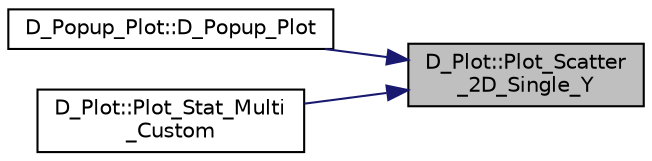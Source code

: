 digraph "D_Plot::Plot_Scatter_2D_Single_Y"
{
 // LATEX_PDF_SIZE
  edge [fontname="Helvetica",fontsize="10",labelfontname="Helvetica",labelfontsize="10"];
  node [fontname="Helvetica",fontsize="10",shape=record];
  rankdir="RL";
  Node1 [label="D_Plot::Plot_Scatter\l_2D_Single_Y",height=0.2,width=0.4,color="black", fillcolor="grey75", style="filled", fontcolor="black",tooltip=" "];
  Node1 -> Node2 [dir="back",color="midnightblue",fontsize="10",style="solid",fontname="Helvetica"];
  Node2 [label="D_Popup_Plot::D_Popup_Plot",height=0.2,width=0.4,color="black", fillcolor="white", style="filled",URL="$class_d___popup___plot.html#a66aa2d013d4d280e3dff7f9b84d4651b",tooltip=" "];
  Node1 -> Node3 [dir="back",color="midnightblue",fontsize="10",style="solid",fontname="Helvetica"];
  Node3 [label="D_Plot::Plot_Stat_Multi\l_Custom",height=0.2,width=0.4,color="black", fillcolor="white", style="filled",URL="$class_d___plot.html#a21a34050fd4a67235e4f197b30e9135b",tooltip=" "];
}
